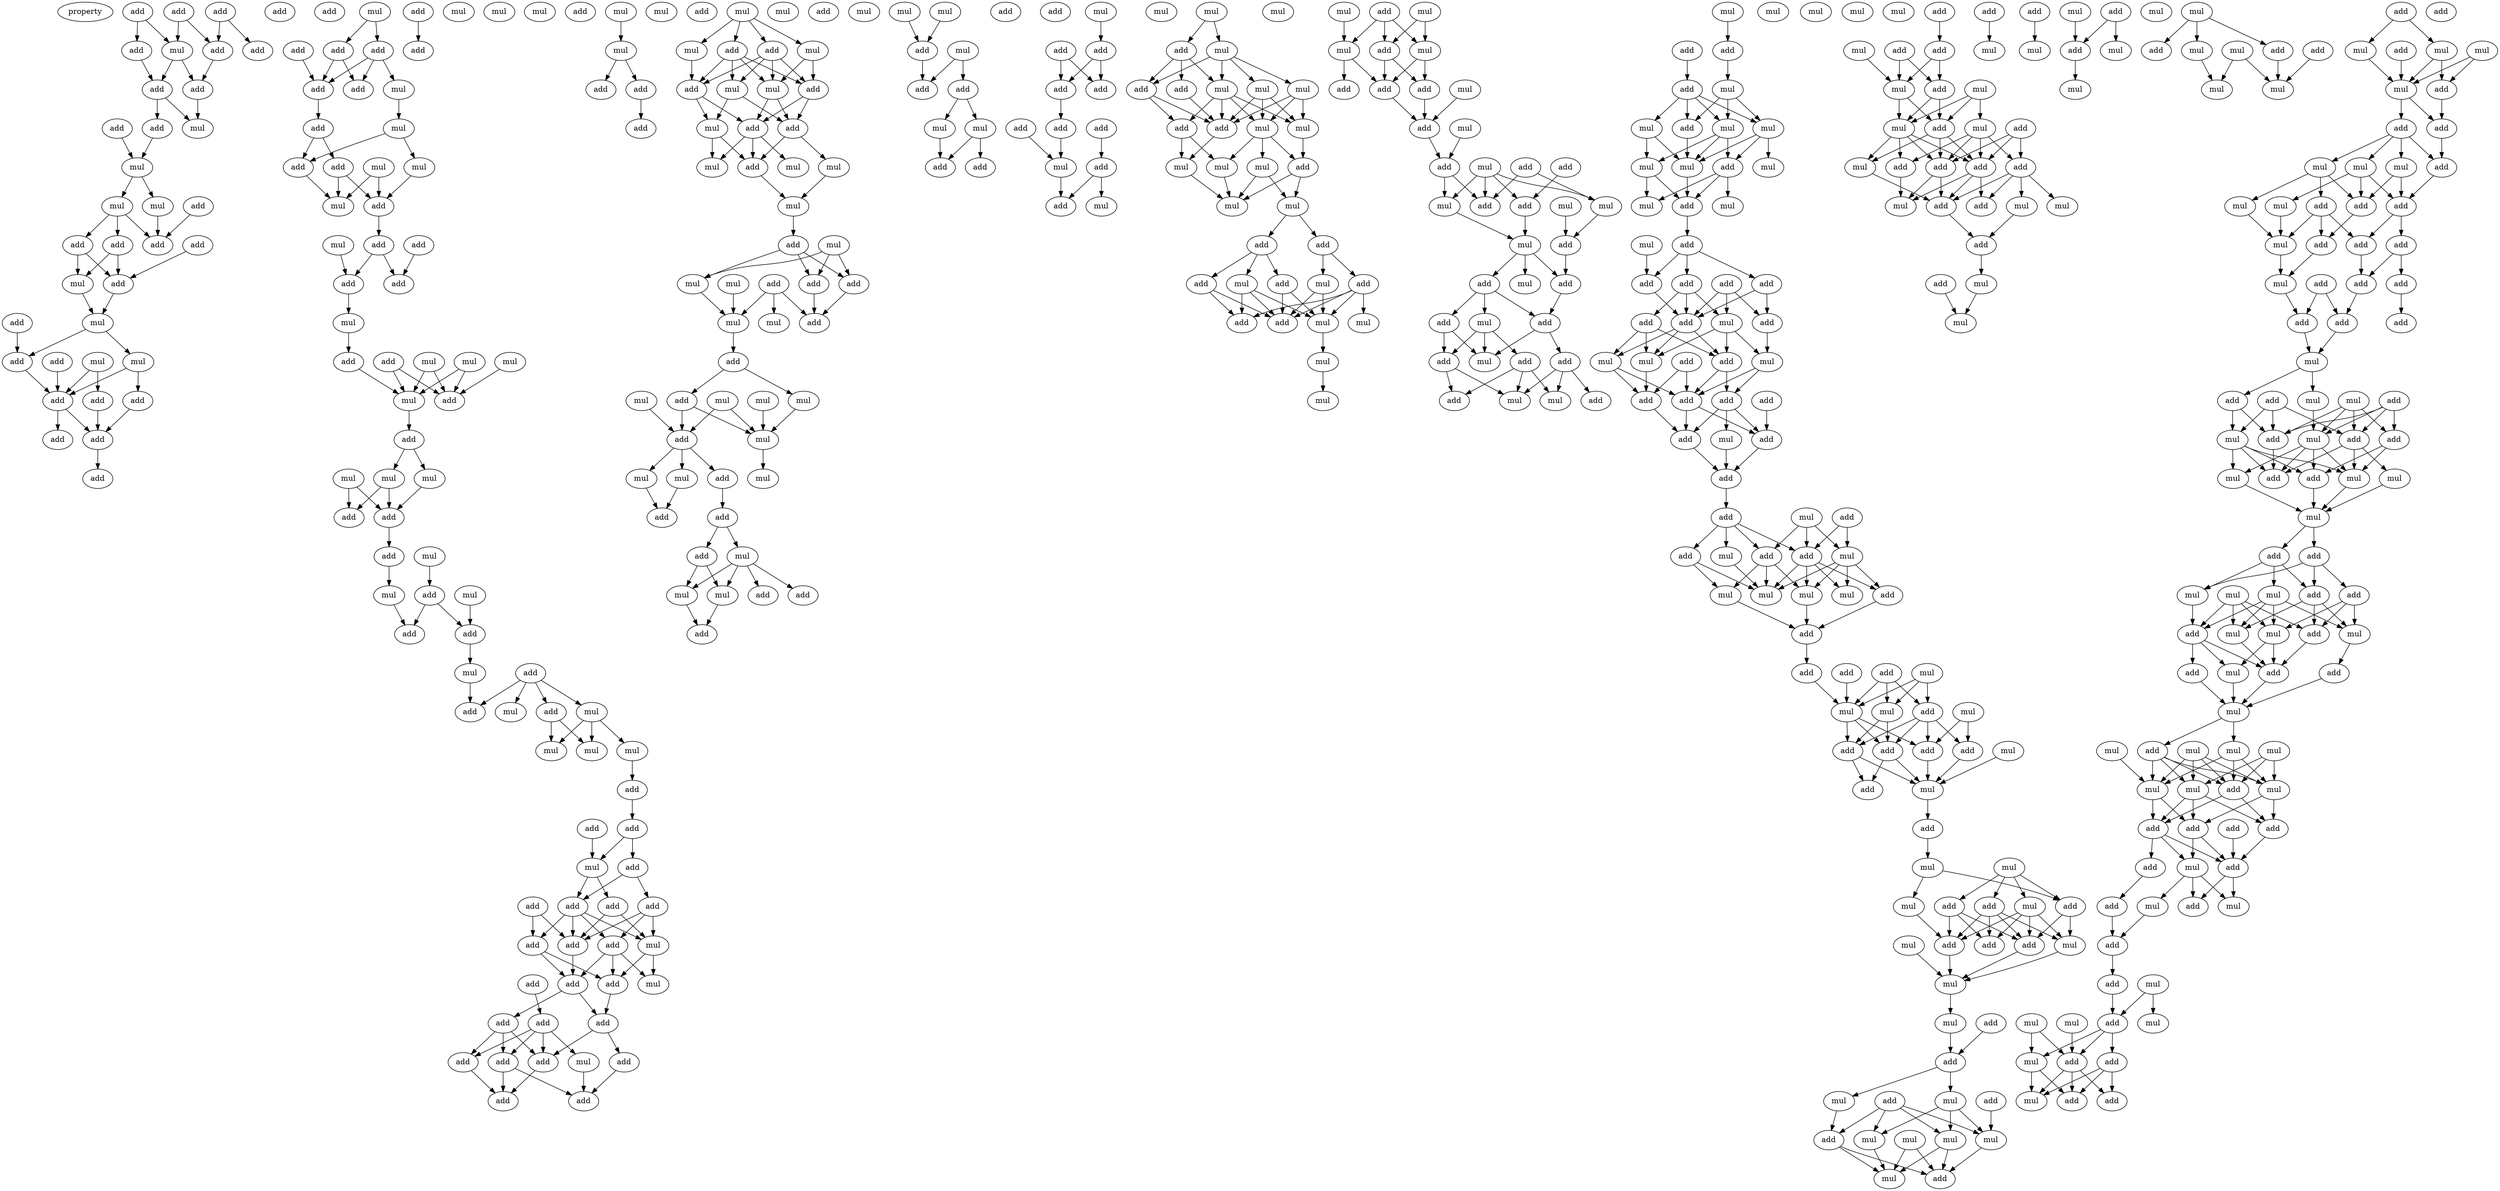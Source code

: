 digraph {
    node [fontcolor=black]
    property [mul=2,lf=1.8]
    0 [ label = add ];
    1 [ label = add ];
    2 [ label = add ];
    3 [ label = add ];
    4 [ label = add ];
    5 [ label = mul ];
    6 [ label = add ];
    7 [ label = add ];
    8 [ label = add ];
    9 [ label = add ];
    10 [ label = add ];
    11 [ label = mul ];
    12 [ label = mul ];
    13 [ label = mul ];
    14 [ label = add ];
    15 [ label = mul ];
    16 [ label = add ];
    17 [ label = add ];
    18 [ label = add ];
    19 [ label = add ];
    20 [ label = add ];
    21 [ label = mul ];
    22 [ label = add ];
    23 [ label = mul ];
    24 [ label = add ];
    25 [ label = add ];
    26 [ label = mul ];
    27 [ label = add ];
    28 [ label = mul ];
    29 [ label = add ];
    30 [ label = add ];
    31 [ label = add ];
    32 [ label = add ];
    33 [ label = add ];
    34 [ label = add ];
    35 [ label = add ];
    36 [ label = mul ];
    37 [ label = add ];
    38 [ label = add ];
    39 [ label = add ];
    40 [ label = add ];
    41 [ label = add ];
    42 [ label = add ];
    43 [ label = mul ];
    44 [ label = add ];
    45 [ label = mul ];
    46 [ label = add ];
    47 [ label = mul ];
    48 [ label = add ];
    49 [ label = add ];
    50 [ label = mul ];
    51 [ label = mul ];
    52 [ label = mul ];
    53 [ label = add ];
    54 [ label = mul ];
    55 [ label = add ];
    56 [ label = add ];
    57 [ label = add ];
    58 [ label = add ];
    59 [ label = mul ];
    60 [ label = mul ];
    61 [ label = add ];
    62 [ label = add ];
    63 [ label = mul ];
    64 [ label = mul ];
    65 [ label = mul ];
    66 [ label = add ];
    67 [ label = add ];
    68 [ label = mul ];
    69 [ label = mul ];
    70 [ label = mul ];
    71 [ label = mul ];
    72 [ label = add ];
    73 [ label = add ];
    74 [ label = add ];
    75 [ label = mul ];
    76 [ label = mul ];
    77 [ label = mul ];
    78 [ label = add ];
    79 [ label = add ];
    80 [ label = add ];
    81 [ label = add ];
    82 [ label = mul ];
    83 [ label = add ];
    84 [ label = mul ];
    85 [ label = add ];
    86 [ label = mul ];
    87 [ label = mul ];
    88 [ label = mul ];
    89 [ label = mul ];
    90 [ label = mul ];
    91 [ label = add ];
    92 [ label = add ];
    93 [ label = add ];
    94 [ label = add ];
    95 [ label = add ];
    96 [ label = mul ];
    97 [ label = add ];
    98 [ label = add ];
    99 [ label = add ];
    100 [ label = add ];
    101 [ label = add ];
    102 [ label = add ];
    103 [ label = mul ];
    104 [ label = add ];
    105 [ label = add ];
    106 [ label = mul ];
    107 [ label = add ];
    108 [ label = add ];
    109 [ label = add ];
    110 [ label = add ];
    111 [ label = add ];
    112 [ label = add ];
    113 [ label = add ];
    114 [ label = mul ];
    115 [ label = add ];
    116 [ label = add ];
    117 [ label = add ];
    118 [ label = add ];
    119 [ label = mul ];
    120 [ label = mul ];
    121 [ label = mul ];
    122 [ label = add ];
    123 [ label = add ];
    124 [ label = add ];
    125 [ label = add ];
    126 [ label = mul ];
    127 [ label = mul ];
    128 [ label = add ];
    129 [ label = mul ];
    130 [ label = add ];
    131 [ label = mul ];
    132 [ label = add ];
    133 [ label = add ];
    134 [ label = mul ];
    135 [ label = mul ];
    136 [ label = add ];
    137 [ label = add ];
    138 [ label = mul ];
    139 [ label = mul ];
    140 [ label = mul ];
    141 [ label = add ];
    142 [ label = mul ];
    143 [ label = add ];
    144 [ label = mul ];
    145 [ label = add ];
    146 [ label = mul ];
    147 [ label = mul ];
    148 [ label = add ];
    149 [ label = add ];
    150 [ label = mul ];
    151 [ label = mul ];
    152 [ label = mul ];
    153 [ label = add ];
    154 [ label = add ];
    155 [ label = mul ];
    156 [ label = mul ];
    157 [ label = mul ];
    158 [ label = add ];
    159 [ label = mul ];
    160 [ label = add ];
    161 [ label = mul ];
    162 [ label = mul ];
    163 [ label = mul ];
    164 [ label = add ];
    165 [ label = mul ];
    166 [ label = add ];
    167 [ label = add ];
    168 [ label = add ];
    169 [ label = mul ];
    170 [ label = add ];
    171 [ label = mul ];
    172 [ label = mul ];
    173 [ label = add ];
    174 [ label = mul ];
    175 [ label = add ];
    176 [ label = add ];
    177 [ label = mul ];
    178 [ label = mul ];
    179 [ label = mul ];
    180 [ label = add ];
    181 [ label = add ];
    182 [ label = add ];
    183 [ label = add ];
    184 [ label = add ];
    185 [ label = mul ];
    186 [ label = mul ];
    187 [ label = mul ];
    188 [ label = add ];
    189 [ label = add ];
    190 [ label = add ];
    191 [ label = add ];
    192 [ label = add ];
    193 [ label = add ];
    194 [ label = add ];
    195 [ label = add ];
    196 [ label = add ];
    197 [ label = mul ];
    198 [ label = add ];
    199 [ label = mul ];
    200 [ label = add ];
    201 [ label = mul ];
    202 [ label = mul ];
    203 [ label = add ];
    204 [ label = mul ];
    205 [ label = add ];
    206 [ label = mul ];
    207 [ label = add ];
    208 [ label = mul ];
    209 [ label = mul ];
    210 [ label = mul ];
    211 [ label = add ];
    212 [ label = mul ];
    213 [ label = add ];
    214 [ label = mul ];
    215 [ label = add ];
    216 [ label = mul ];
    217 [ label = mul ];
    218 [ label = mul ];
    219 [ label = mul ];
    220 [ label = add ];
    221 [ label = add ];
    222 [ label = add ];
    223 [ label = mul ];
    224 [ label = mul ];
    225 [ label = add ];
    226 [ label = add ];
    227 [ label = mul ];
    228 [ label = add ];
    229 [ label = add ];
    230 [ label = mul ];
    231 [ label = mul ];
    232 [ label = mul ];
    233 [ label = mul ];
    234 [ label = mul ];
    235 [ label = add ];
    236 [ label = mul ];
    237 [ label = add ];
    238 [ label = mul ];
    239 [ label = mul ];
    240 [ label = add ];
    241 [ label = add ];
    242 [ label = add ];
    243 [ label = mul ];
    244 [ label = add ];
    245 [ label = mul ];
    246 [ label = add ];
    247 [ label = mul ];
    248 [ label = add ];
    249 [ label = add ];
    250 [ label = mul ];
    251 [ label = add ];
    252 [ label = mul ];
    253 [ label = mul ];
    254 [ label = add ];
    255 [ label = mul ];
    256 [ label = add ];
    257 [ label = add ];
    258 [ label = mul ];
    259 [ label = add ];
    260 [ label = add ];
    261 [ label = mul ];
    262 [ label = add ];
    263 [ label = mul ];
    264 [ label = add ];
    265 [ label = add ];
    266 [ label = add ];
    267 [ label = mul ];
    268 [ label = add ];
    269 [ label = mul ];
    270 [ label = add ];
    271 [ label = mul ];
    272 [ label = add ];
    273 [ label = add ];
    274 [ label = mul ];
    275 [ label = add ];
    276 [ label = mul ];
    277 [ label = mul ];
    278 [ label = mul ];
    279 [ label = add ];
    280 [ label = mul ];
    281 [ label = mul ];
    282 [ label = add ];
    283 [ label = mul ];
    284 [ label = add ];
    285 [ label = mul ];
    286 [ label = mul ];
    287 [ label = add ];
    288 [ label = mul ];
    289 [ label = add ];
    290 [ label = add ];
    291 [ label = add ];
    292 [ label = add ];
    293 [ label = add ];
    294 [ label = add ];
    295 [ label = add ];
    296 [ label = mul ];
    297 [ label = add ];
    298 [ label = mul ];
    299 [ label = add ];
    300 [ label = mul ];
    301 [ label = mul ];
    302 [ label = add ];
    303 [ label = add ];
    304 [ label = add ];
    305 [ label = add ];
    306 [ label = mul ];
    307 [ label = add ];
    308 [ label = add ];
    309 [ label = add ];
    310 [ label = mul ];
    311 [ label = add ];
    312 [ label = add ];
    313 [ label = mul ];
    314 [ label = add ];
    315 [ label = mul ];
    316 [ label = add ];
    317 [ label = add ];
    318 [ label = add ];
    319 [ label = mul ];
    320 [ label = mul ];
    321 [ label = mul ];
    322 [ label = mul ];
    323 [ label = add ];
    324 [ label = mul ];
    325 [ label = add ];
    326 [ label = add ];
    327 [ label = mul ];
    328 [ label = add ];
    329 [ label = mul ];
    330 [ label = mul ];
    331 [ label = mul ];
    332 [ label = add ];
    333 [ label = add ];
    334 [ label = add ];
    335 [ label = add ];
    336 [ label = add ];
    337 [ label = mul ];
    338 [ label = mul ];
    339 [ label = add ];
    340 [ label = add ];
    341 [ label = mul ];
    342 [ label = mul ];
    343 [ label = add ];
    344 [ label = mul ];
    345 [ label = mul ];
    346 [ label = add ];
    347 [ label = add ];
    348 [ label = mul ];
    349 [ label = add ];
    350 [ label = add ];
    351 [ label = add ];
    352 [ label = mul ];
    353 [ label = mul ];
    354 [ label = mul ];
    355 [ label = mul ];
    356 [ label = mul ];
    357 [ label = mul ];
    358 [ label = add ];
    359 [ label = add ];
    360 [ label = add ];
    361 [ label = mul ];
    362 [ label = add ];
    363 [ label = mul ];
    364 [ label = mul ];
    365 [ label = mul ];
    366 [ label = mul ];
    367 [ label = mul ];
    368 [ label = add ];
    369 [ label = add ];
    370 [ label = mul ];
    371 [ label = add ];
    372 [ label = mul ];
    373 [ label = add ];
    374 [ label = add ];
    375 [ label = mul ];
    376 [ label = mul ];
    377 [ label = add ];
    378 [ label = add ];
    379 [ label = mul ];
    380 [ label = add ];
    381 [ label = mul ];
    382 [ label = add ];
    383 [ label = add ];
    384 [ label = add ];
    385 [ label = mul ];
    386 [ label = add ];
    387 [ label = add ];
    388 [ label = mul ];
    389 [ label = add ];
    390 [ label = mul ];
    391 [ label = mul ];
    392 [ label = add ];
    393 [ label = add ];
    394 [ label = add ];
    395 [ label = mul ];
    396 [ label = mul ];
    397 [ label = mul ];
    398 [ label = add ];
    399 [ label = mul ];
    400 [ label = add ];
    401 [ label = mul ];
    402 [ label = add ];
    403 [ label = mul ];
    404 [ label = mul ];
    405 [ label = mul ];
    406 [ label = mul ];
    407 [ label = mul ];
    408 [ label = add ];
    409 [ label = add ];
    410 [ label = mul ];
    411 [ label = add ];
    412 [ label = mul ];
    413 [ label = mul ];
    414 [ label = add ];
    415 [ label = mul ];
    416 [ label = mul ];
    417 [ label = add ];
    418 [ label = mul ];
    419 [ label = add ];
    420 [ label = mul ];
    421 [ label = add ];
    422 [ label = add ];
    423 [ label = add ];
    424 [ label = mul ];
    425 [ label = mul ];
    426 [ label = mul ];
    427 [ label = mul ];
    428 [ label = add ];
    429 [ label = mul ];
    430 [ label = add ];
    431 [ label = add ];
    432 [ label = add ];
    433 [ label = mul ];
    434 [ label = add ];
    435 [ label = add ];
    436 [ label = mul ];
    437 [ label = add ];
    438 [ label = add ];
    439 [ label = add ];
    440 [ label = add ];
    441 [ label = add ];
    442 [ label = add ];
    443 [ label = mul ];
    444 [ label = add ];
    445 [ label = add ];
    446 [ label = mul ];
    447 [ label = mul ];
    448 [ label = add ];
    449 [ label = add ];
    450 [ label = add ];
    451 [ label = mul ];
    452 [ label = mul ];
    453 [ label = add ];
    454 [ label = add ];
    455 [ label = mul ];
    456 [ label = add ];
    457 [ label = mul ];
    458 [ label = mul ];
    459 [ label = mul ];
    460 [ label = add ];
    461 [ label = add ];
    462 [ label = mul ];
    463 [ label = mul ];
    464 [ label = add ];
    465 [ label = add ];
    466 [ label = mul ];
    467 [ label = mul ];
    468 [ label = add ];
    469 [ label = mul ];
    470 [ label = add ];
    471 [ label = mul ];
    472 [ label = add ];
    473 [ label = mul ];
    474 [ label = add ];
    475 [ label = add ];
    476 [ label = mul ];
    477 [ label = mul ];
    478 [ label = add ];
    479 [ label = mul ];
    480 [ label = mul ];
    481 [ label = mul ];
    482 [ label = mul ];
    483 [ label = mul ];
    484 [ label = mul ];
    485 [ label = add ];
    486 [ label = add ];
    487 [ label = add ];
    488 [ label = add ];
    489 [ label = add ];
    490 [ label = add ];
    491 [ label = add ];
    492 [ label = mul ];
    493 [ label = add ];
    494 [ label = mul ];
    495 [ label = add ];
    496 [ label = mul ];
    497 [ label = add ];
    498 [ label = add ];
    499 [ label = mul ];
    500 [ label = mul ];
    501 [ label = add ];
    502 [ label = mul ];
    503 [ label = mul ];
    504 [ label = add ];
    505 [ label = mul ];
    506 [ label = add ];
    507 [ label = add ];
    508 [ label = add ];
    509 [ label = add ];
    510 [ label = mul ];
    0 -> 4 [ name = 0 ];
    0 -> 5 [ name = 1 ];
    1 -> 5 [ name = 2 ];
    1 -> 6 [ name = 3 ];
    2 -> 3 [ name = 4 ];
    2 -> 4 [ name = 5 ];
    4 -> 8 [ name = 6 ];
    5 -> 7 [ name = 7 ];
    5 -> 8 [ name = 8 ];
    6 -> 7 [ name = 9 ];
    7 -> 10 [ name = 10 ];
    7 -> 11 [ name = 11 ];
    8 -> 11 [ name = 12 ];
    9 -> 12 [ name = 13 ];
    10 -> 12 [ name = 14 ];
    12 -> 13 [ name = 15 ];
    12 -> 15 [ name = 16 ];
    13 -> 18 [ name = 17 ];
    13 -> 19 [ name = 18 ];
    13 -> 20 [ name = 19 ];
    14 -> 20 [ name = 20 ];
    15 -> 20 [ name = 21 ];
    17 -> 22 [ name = 22 ];
    18 -> 21 [ name = 23 ];
    18 -> 22 [ name = 24 ];
    19 -> 21 [ name = 25 ];
    19 -> 22 [ name = 26 ];
    21 -> 23 [ name = 27 ];
    22 -> 23 [ name = 28 ];
    23 -> 25 [ name = 29 ];
    23 -> 26 [ name = 30 ];
    24 -> 25 [ name = 31 ];
    25 -> 29 [ name = 32 ];
    26 -> 29 [ name = 33 ];
    26 -> 30 [ name = 34 ];
    27 -> 29 [ name = 35 ];
    28 -> 29 [ name = 36 ];
    28 -> 31 [ name = 37 ];
    29 -> 32 [ name = 38 ];
    29 -> 33 [ name = 39 ];
    30 -> 33 [ name = 40 ];
    31 -> 33 [ name = 41 ];
    33 -> 35 [ name = 42 ];
    36 -> 37 [ name = 43 ];
    36 -> 38 [ name = 44 ];
    37 -> 41 [ name = 45 ];
    37 -> 44 [ name = 46 ];
    38 -> 41 [ name = 47 ];
    38 -> 43 [ name = 48 ];
    38 -> 44 [ name = 49 ];
    39 -> 42 [ name = 50 ];
    40 -> 41 [ name = 51 ];
    41 -> 46 [ name = 52 ];
    43 -> 45 [ name = 53 ];
    45 -> 47 [ name = 54 ];
    45 -> 48 [ name = 55 ];
    46 -> 48 [ name = 56 ];
    46 -> 49 [ name = 57 ];
    47 -> 53 [ name = 58 ];
    48 -> 52 [ name = 59 ];
    49 -> 52 [ name = 60 ];
    49 -> 53 [ name = 61 ];
    51 -> 52 [ name = 62 ];
    51 -> 53 [ name = 63 ];
    53 -> 55 [ name = 64 ];
    54 -> 57 [ name = 65 ];
    55 -> 57 [ name = 66 ];
    55 -> 58 [ name = 67 ];
    56 -> 58 [ name = 68 ];
    57 -> 59 [ name = 69 ];
    59 -> 62 [ name = 70 ];
    60 -> 65 [ name = 71 ];
    60 -> 66 [ name = 72 ];
    61 -> 65 [ name = 73 ];
    61 -> 66 [ name = 74 ];
    62 -> 65 [ name = 75 ];
    63 -> 66 [ name = 76 ];
    64 -> 65 [ name = 77 ];
    64 -> 66 [ name = 78 ];
    65 -> 67 [ name = 79 ];
    67 -> 69 [ name = 80 ];
    67 -> 70 [ name = 81 ];
    69 -> 73 [ name = 82 ];
    70 -> 72 [ name = 83 ];
    70 -> 73 [ name = 84 ];
    71 -> 72 [ name = 85 ];
    71 -> 73 [ name = 86 ];
    73 -> 74 [ name = 87 ];
    74 -> 77 [ name = 88 ];
    75 -> 78 [ name = 89 ];
    76 -> 80 [ name = 90 ];
    77 -> 79 [ name = 91 ];
    78 -> 79 [ name = 92 ];
    78 -> 80 [ name = 93 ];
    80 -> 82 [ name = 94 ];
    81 -> 83 [ name = 95 ];
    81 -> 84 [ name = 96 ];
    81 -> 85 [ name = 97 ];
    81 -> 86 [ name = 98 ];
    82 -> 85 [ name = 99 ];
    83 -> 89 [ name = 100 ];
    83 -> 90 [ name = 101 ];
    84 -> 87 [ name = 102 ];
    84 -> 89 [ name = 103 ];
    84 -> 90 [ name = 104 ];
    87 -> 91 [ name = 105 ];
    91 -> 92 [ name = 106 ];
    92 -> 95 [ name = 107 ];
    92 -> 96 [ name = 108 ];
    94 -> 96 [ name = 109 ];
    95 -> 98 [ name = 110 ];
    95 -> 100 [ name = 111 ];
    96 -> 97 [ name = 112 ];
    96 -> 98 [ name = 113 ];
    97 -> 103 [ name = 114 ];
    97 -> 104 [ name = 115 ];
    98 -> 101 [ name = 116 ];
    98 -> 102 [ name = 117 ];
    98 -> 103 [ name = 118 ];
    98 -> 104 [ name = 119 ];
    99 -> 102 [ name = 120 ];
    99 -> 104 [ name = 121 ];
    100 -> 101 [ name = 122 ];
    100 -> 103 [ name = 123 ];
    100 -> 104 [ name = 124 ];
    101 -> 105 [ name = 125 ];
    101 -> 106 [ name = 126 ];
    101 -> 107 [ name = 127 ];
    102 -> 105 [ name = 128 ];
    102 -> 107 [ name = 129 ];
    103 -> 105 [ name = 130 ];
    103 -> 106 [ name = 131 ];
    104 -> 107 [ name = 132 ];
    105 -> 110 [ name = 133 ];
    107 -> 109 [ name = 134 ];
    107 -> 110 [ name = 135 ];
    108 -> 111 [ name = 136 ];
    109 -> 112 [ name = 137 ];
    109 -> 113 [ name = 138 ];
    109 -> 116 [ name = 139 ];
    110 -> 115 [ name = 140 ];
    110 -> 116 [ name = 141 ];
    111 -> 112 [ name = 142 ];
    111 -> 113 [ name = 143 ];
    111 -> 114 [ name = 144 ];
    111 -> 116 [ name = 145 ];
    112 -> 117 [ name = 146 ];
    112 -> 118 [ name = 147 ];
    113 -> 118 [ name = 148 ];
    114 -> 117 [ name = 149 ];
    115 -> 117 [ name = 150 ];
    116 -> 118 [ name = 151 ];
    119 -> 120 [ name = 152 ];
    120 -> 122 [ name = 153 ];
    120 -> 124 [ name = 154 ];
    124 -> 125 [ name = 155 ];
    126 -> 127 [ name = 156 ];
    126 -> 128 [ name = 157 ];
    126 -> 129 [ name = 158 ];
    126 -> 130 [ name = 159 ];
    127 -> 131 [ name = 160 ];
    127 -> 133 [ name = 161 ];
    128 -> 131 [ name = 162 ];
    128 -> 132 [ name = 163 ];
    128 -> 133 [ name = 164 ];
    128 -> 134 [ name = 165 ];
    129 -> 132 [ name = 166 ];
    130 -> 131 [ name = 167 ];
    130 -> 132 [ name = 168 ];
    130 -> 133 [ name = 169 ];
    130 -> 134 [ name = 170 ];
    131 -> 136 [ name = 171 ];
    131 -> 137 [ name = 172 ];
    132 -> 135 [ name = 173 ];
    132 -> 137 [ name = 174 ];
    133 -> 136 [ name = 175 ];
    133 -> 137 [ name = 176 ];
    134 -> 135 [ name = 177 ];
    134 -> 136 [ name = 178 ];
    135 -> 140 [ name = 179 ];
    135 -> 141 [ name = 180 ];
    136 -> 138 [ name = 181 ];
    136 -> 141 [ name = 182 ];
    137 -> 139 [ name = 183 ];
    137 -> 140 [ name = 184 ];
    137 -> 141 [ name = 185 ];
    138 -> 142 [ name = 186 ];
    141 -> 142 [ name = 187 ];
    142 -> 143 [ name = 188 ];
    143 -> 147 [ name = 189 ];
    143 -> 148 [ name = 190 ];
    143 -> 149 [ name = 191 ];
    144 -> 147 [ name = 192 ];
    144 -> 148 [ name = 193 ];
    144 -> 149 [ name = 194 ];
    145 -> 151 [ name = 195 ];
    145 -> 152 [ name = 196 ];
    145 -> 153 [ name = 197 ];
    146 -> 151 [ name = 198 ];
    147 -> 151 [ name = 199 ];
    148 -> 153 [ name = 200 ];
    149 -> 153 [ name = 201 ];
    151 -> 154 [ name = 202 ];
    154 -> 158 [ name = 203 ];
    154 -> 159 [ name = 204 ];
    155 -> 160 [ name = 205 ];
    156 -> 160 [ name = 206 ];
    156 -> 161 [ name = 207 ];
    157 -> 161 [ name = 208 ];
    158 -> 160 [ name = 209 ];
    158 -> 161 [ name = 210 ];
    159 -> 161 [ name = 211 ];
    160 -> 162 [ name = 212 ];
    160 -> 163 [ name = 213 ];
    160 -> 164 [ name = 214 ];
    161 -> 165 [ name = 215 ];
    162 -> 166 [ name = 216 ];
    163 -> 166 [ name = 217 ];
    164 -> 168 [ name = 218 ];
    168 -> 169 [ name = 219 ];
    168 -> 170 [ name = 220 ];
    169 -> 171 [ name = 221 ];
    169 -> 172 [ name = 222 ];
    169 -> 173 [ name = 223 ];
    169 -> 175 [ name = 224 ];
    170 -> 171 [ name = 225 ];
    170 -> 172 [ name = 226 ];
    171 -> 176 [ name = 227 ];
    172 -> 176 [ name = 228 ];
    177 -> 180 [ name = 229 ];
    178 -> 180 [ name = 230 ];
    179 -> 183 [ name = 231 ];
    179 -> 184 [ name = 232 ];
    180 -> 183 [ name = 233 ];
    184 -> 185 [ name = 234 ];
    184 -> 186 [ name = 235 ];
    185 -> 188 [ name = 236 ];
    185 -> 189 [ name = 237 ];
    186 -> 188 [ name = 238 ];
    187 -> 191 [ name = 239 ];
    190 -> 192 [ name = 240 ];
    190 -> 193 [ name = 241 ];
    191 -> 192 [ name = 242 ];
    191 -> 193 [ name = 243 ];
    192 -> 195 [ name = 244 ];
    194 -> 198 [ name = 245 ];
    195 -> 197 [ name = 246 ];
    196 -> 197 [ name = 247 ];
    197 -> 200 [ name = 248 ];
    198 -> 199 [ name = 249 ];
    198 -> 200 [ name = 250 ];
    202 -> 203 [ name = 251 ];
    202 -> 204 [ name = 252 ];
    203 -> 205 [ name = 253 ];
    203 -> 207 [ name = 254 ];
    203 -> 209 [ name = 255 ];
    204 -> 205 [ name = 256 ];
    204 -> 206 [ name = 257 ];
    204 -> 208 [ name = 258 ];
    204 -> 209 [ name = 259 ];
    205 -> 211 [ name = 260 ];
    205 -> 213 [ name = 261 ];
    206 -> 210 [ name = 262 ];
    206 -> 212 [ name = 263 ];
    206 -> 213 [ name = 264 ];
    207 -> 213 [ name = 265 ];
    208 -> 210 [ name = 266 ];
    208 -> 212 [ name = 267 ];
    208 -> 213 [ name = 268 ];
    209 -> 210 [ name = 269 ];
    209 -> 211 [ name = 270 ];
    209 -> 212 [ name = 271 ];
    209 -> 213 [ name = 272 ];
    210 -> 215 [ name = 273 ];
    210 -> 216 [ name = 274 ];
    210 -> 217 [ name = 275 ];
    211 -> 214 [ name = 276 ];
    211 -> 217 [ name = 277 ];
    212 -> 215 [ name = 278 ];
    213 -> 214 [ name = 279 ];
    214 -> 218 [ name = 280 ];
    215 -> 218 [ name = 281 ];
    215 -> 219 [ name = 282 ];
    216 -> 218 [ name = 283 ];
    216 -> 219 [ name = 284 ];
    217 -> 218 [ name = 285 ];
    219 -> 220 [ name = 286 ];
    219 -> 221 [ name = 287 ];
    220 -> 224 [ name = 288 ];
    220 -> 225 [ name = 289 ];
    221 -> 222 [ name = 290 ];
    221 -> 223 [ name = 291 ];
    221 -> 226 [ name = 292 ];
    222 -> 228 [ name = 293 ];
    222 -> 229 [ name = 294 ];
    223 -> 228 [ name = 295 ];
    223 -> 229 [ name = 296 ];
    223 -> 230 [ name = 297 ];
    224 -> 228 [ name = 298 ];
    224 -> 230 [ name = 299 ];
    225 -> 228 [ name = 300 ];
    225 -> 229 [ name = 301 ];
    225 -> 230 [ name = 302 ];
    225 -> 231 [ name = 303 ];
    226 -> 228 [ name = 304 ];
    226 -> 230 [ name = 305 ];
    230 -> 232 [ name = 306 ];
    232 -> 233 [ name = 307 ];
    234 -> 238 [ name = 308 ];
    235 -> 237 [ name = 309 ];
    235 -> 238 [ name = 310 ];
    235 -> 239 [ name = 311 ];
    236 -> 237 [ name = 312 ];
    236 -> 239 [ name = 313 ];
    237 -> 241 [ name = 314 ];
    237 -> 242 [ name = 315 ];
    238 -> 240 [ name = 316 ];
    238 -> 241 [ name = 317 ];
    239 -> 241 [ name = 318 ];
    239 -> 242 [ name = 319 ];
    241 -> 244 [ name = 320 ];
    242 -> 244 [ name = 321 ];
    243 -> 244 [ name = 322 ];
    244 -> 248 [ name = 323 ];
    245 -> 248 [ name = 324 ];
    246 -> 251 [ name = 325 ];
    246 -> 253 [ name = 326 ];
    247 -> 251 [ name = 327 ];
    247 -> 252 [ name = 328 ];
    247 -> 253 [ name = 329 ];
    247 -> 254 [ name = 330 ];
    248 -> 251 [ name = 331 ];
    248 -> 252 [ name = 332 ];
    249 -> 254 [ name = 333 ];
    250 -> 256 [ name = 334 ];
    252 -> 255 [ name = 335 ];
    253 -> 256 [ name = 336 ];
    254 -> 255 [ name = 337 ];
    255 -> 257 [ name = 338 ];
    255 -> 258 [ name = 339 ];
    255 -> 259 [ name = 340 ];
    256 -> 257 [ name = 341 ];
    257 -> 260 [ name = 342 ];
    259 -> 260 [ name = 343 ];
    259 -> 261 [ name = 344 ];
    259 -> 262 [ name = 345 ];
    260 -> 263 [ name = 346 ];
    260 -> 266 [ name = 347 ];
    261 -> 263 [ name = 348 ];
    261 -> 264 [ name = 349 ];
    261 -> 265 [ name = 350 ];
    262 -> 263 [ name = 351 ];
    262 -> 265 [ name = 352 ];
    264 -> 267 [ name = 353 ];
    264 -> 268 [ name = 354 ];
    264 -> 269 [ name = 355 ];
    265 -> 268 [ name = 356 ];
    265 -> 269 [ name = 357 ];
    266 -> 267 [ name = 358 ];
    266 -> 269 [ name = 359 ];
    266 -> 270 [ name = 360 ];
    271 -> 273 [ name = 361 ];
    272 -> 275 [ name = 362 ];
    273 -> 274 [ name = 363 ];
    274 -> 276 [ name = 364 ];
    274 -> 277 [ name = 365 ];
    274 -> 279 [ name = 366 ];
    275 -> 276 [ name = 367 ];
    275 -> 277 [ name = 368 ];
    275 -> 278 [ name = 369 ];
    275 -> 279 [ name = 370 ];
    276 -> 281 [ name = 371 ];
    276 -> 282 [ name = 372 ];
    276 -> 283 [ name = 373 ];
    277 -> 280 [ name = 374 ];
    277 -> 281 [ name = 375 ];
    277 -> 282 [ name = 376 ];
    278 -> 280 [ name = 377 ];
    278 -> 281 [ name = 378 ];
    279 -> 281 [ name = 379 ];
    280 -> 284 [ name = 380 ];
    280 -> 286 [ name = 381 ];
    281 -> 284 [ name = 382 ];
    282 -> 284 [ name = 383 ];
    282 -> 285 [ name = 384 ];
    282 -> 286 [ name = 385 ];
    284 -> 287 [ name = 386 ];
    287 -> 289 [ name = 387 ];
    287 -> 290 [ name = 388 ];
    287 -> 291 [ name = 389 ];
    288 -> 290 [ name = 390 ];
    289 -> 293 [ name = 391 ];
    289 -> 295 [ name = 392 ];
    290 -> 293 [ name = 393 ];
    291 -> 293 [ name = 394 ];
    291 -> 294 [ name = 395 ];
    291 -> 296 [ name = 396 ];
    292 -> 293 [ name = 397 ];
    292 -> 295 [ name = 398 ];
    292 -> 296 [ name = 399 ];
    293 -> 297 [ name = 400 ];
    293 -> 298 [ name = 401 ];
    293 -> 300 [ name = 402 ];
    294 -> 297 [ name = 403 ];
    294 -> 298 [ name = 404 ];
    294 -> 300 [ name = 405 ];
    295 -> 301 [ name = 406 ];
    296 -> 297 [ name = 407 ];
    296 -> 300 [ name = 408 ];
    296 -> 301 [ name = 409 ];
    297 -> 302 [ name = 410 ];
    297 -> 303 [ name = 411 ];
    298 -> 303 [ name = 412 ];
    298 -> 305 [ name = 413 ];
    299 -> 303 [ name = 414 ];
    299 -> 305 [ name = 415 ];
    300 -> 305 [ name = 416 ];
    301 -> 302 [ name = 417 ];
    301 -> 303 [ name = 418 ];
    302 -> 306 [ name = 419 ];
    302 -> 307 [ name = 420 ];
    302 -> 308 [ name = 421 ];
    303 -> 307 [ name = 422 ];
    303 -> 308 [ name = 423 ];
    304 -> 308 [ name = 424 ];
    305 -> 307 [ name = 425 ];
    306 -> 309 [ name = 426 ];
    307 -> 309 [ name = 427 ];
    308 -> 309 [ name = 428 ];
    309 -> 311 [ name = 429 ];
    310 -> 314 [ name = 430 ];
    310 -> 315 [ name = 431 ];
    310 -> 317 [ name = 432 ];
    311 -> 313 [ name = 433 ];
    311 -> 314 [ name = 434 ];
    311 -> 316 [ name = 435 ];
    311 -> 317 [ name = 436 ];
    312 -> 315 [ name = 437 ];
    312 -> 317 [ name = 438 ];
    313 -> 322 [ name = 439 ];
    314 -> 319 [ name = 440 ];
    314 -> 320 [ name = 441 ];
    314 -> 322 [ name = 442 ];
    315 -> 318 [ name = 443 ];
    315 -> 319 [ name = 444 ];
    315 -> 321 [ name = 445 ];
    315 -> 322 [ name = 446 ];
    316 -> 320 [ name = 447 ];
    316 -> 322 [ name = 448 ];
    317 -> 318 [ name = 449 ];
    317 -> 319 [ name = 450 ];
    317 -> 321 [ name = 451 ];
    317 -> 322 [ name = 452 ];
    318 -> 323 [ name = 453 ];
    319 -> 323 [ name = 454 ];
    320 -> 323 [ name = 455 ];
    323 -> 325 [ name = 456 ];
    324 -> 329 [ name = 457 ];
    324 -> 330 [ name = 458 ];
    324 -> 332 [ name = 459 ];
    325 -> 330 [ name = 460 ];
    326 -> 329 [ name = 461 ];
    326 -> 330 [ name = 462 ];
    326 -> 332 [ name = 463 ];
    328 -> 330 [ name = 464 ];
    329 -> 334 [ name = 465 ];
    329 -> 335 [ name = 466 ];
    330 -> 333 [ name = 467 ];
    330 -> 334 [ name = 468 ];
    330 -> 335 [ name = 469 ];
    331 -> 333 [ name = 470 ];
    331 -> 336 [ name = 471 ];
    332 -> 333 [ name = 472 ];
    332 -> 334 [ name = 473 ];
    332 -> 335 [ name = 474 ];
    332 -> 336 [ name = 475 ];
    333 -> 338 [ name = 476 ];
    334 -> 338 [ name = 477 ];
    334 -> 339 [ name = 478 ];
    335 -> 338 [ name = 479 ];
    335 -> 339 [ name = 480 ];
    336 -> 338 [ name = 481 ];
    337 -> 338 [ name = 482 ];
    338 -> 340 [ name = 483 ];
    340 -> 341 [ name = 484 ];
    341 -> 344 [ name = 485 ];
    341 -> 346 [ name = 486 ];
    342 -> 343 [ name = 487 ];
    342 -> 345 [ name = 488 ];
    342 -> 346 [ name = 489 ];
    342 -> 347 [ name = 490 ];
    343 -> 349 [ name = 491 ];
    343 -> 350 [ name = 492 ];
    343 -> 351 [ name = 493 ];
    343 -> 352 [ name = 494 ];
    344 -> 351 [ name = 495 ];
    345 -> 349 [ name = 496 ];
    345 -> 350 [ name = 497 ];
    345 -> 351 [ name = 498 ];
    345 -> 352 [ name = 499 ];
    346 -> 349 [ name = 500 ];
    346 -> 352 [ name = 501 ];
    347 -> 349 [ name = 502 ];
    347 -> 350 [ name = 503 ];
    347 -> 351 [ name = 504 ];
    348 -> 353 [ name = 505 ];
    349 -> 353 [ name = 506 ];
    351 -> 353 [ name = 507 ];
    352 -> 353 [ name = 508 ];
    353 -> 354 [ name = 509 ];
    354 -> 359 [ name = 510 ];
    358 -> 359 [ name = 511 ];
    359 -> 361 [ name = 512 ];
    359 -> 363 [ name = 513 ];
    360 -> 364 [ name = 514 ];
    360 -> 365 [ name = 515 ];
    360 -> 367 [ name = 516 ];
    360 -> 368 [ name = 517 ];
    361 -> 364 [ name = 518 ];
    361 -> 365 [ name = 519 ];
    361 -> 367 [ name = 520 ];
    362 -> 367 [ name = 521 ];
    363 -> 368 [ name = 522 ];
    364 -> 369 [ name = 523 ];
    364 -> 370 [ name = 524 ];
    365 -> 370 [ name = 525 ];
    366 -> 369 [ name = 526 ];
    366 -> 370 [ name = 527 ];
    367 -> 369 [ name = 528 ];
    368 -> 369 [ name = 529 ];
    368 -> 370 [ name = 530 ];
    371 -> 374 [ name = 531 ];
    372 -> 375 [ name = 532 ];
    373 -> 375 [ name = 533 ];
    373 -> 377 [ name = 534 ];
    374 -> 375 [ name = 535 ];
    374 -> 377 [ name = 536 ];
    375 -> 378 [ name = 537 ];
    375 -> 379 [ name = 538 ];
    376 -> 378 [ name = 539 ];
    376 -> 379 [ name = 540 ];
    376 -> 381 [ name = 541 ];
    377 -> 378 [ name = 542 ];
    377 -> 379 [ name = 543 ];
    378 -> 384 [ name = 544 ];
    378 -> 385 [ name = 545 ];
    378 -> 386 [ name = 546 ];
    379 -> 383 [ name = 547 ];
    379 -> 384 [ name = 548 ];
    379 -> 385 [ name = 549 ];
    379 -> 386 [ name = 550 ];
    380 -> 382 [ name = 551 ];
    380 -> 384 [ name = 552 ];
    380 -> 386 [ name = 553 ];
    381 -> 382 [ name = 554 ];
    381 -> 383 [ name = 555 ];
    381 -> 384 [ name = 556 ];
    381 -> 386 [ name = 557 ];
    382 -> 387 [ name = 558 ];
    382 -> 389 [ name = 559 ];
    382 -> 390 [ name = 560 ];
    382 -> 391 [ name = 561 ];
    383 -> 388 [ name = 562 ];
    384 -> 387 [ name = 563 ];
    384 -> 388 [ name = 564 ];
    385 -> 387 [ name = 565 ];
    386 -> 387 [ name = 566 ];
    386 -> 388 [ name = 567 ];
    386 -> 389 [ name = 568 ];
    387 -> 392 [ name = 569 ];
    391 -> 392 [ name = 570 ];
    392 -> 395 [ name = 571 ];
    393 -> 396 [ name = 572 ];
    394 -> 397 [ name = 573 ];
    395 -> 396 [ name = 574 ];
    398 -> 399 [ name = 575 ];
    400 -> 402 [ name = 576 ];
    400 -> 403 [ name = 577 ];
    401 -> 402 [ name = 578 ];
    402 -> 404 [ name = 579 ];
    406 -> 407 [ name = 580 ];
    406 -> 408 [ name = 581 ];
    406 -> 409 [ name = 582 ];
    407 -> 412 [ name = 583 ];
    408 -> 413 [ name = 584 ];
    410 -> 412 [ name = 585 ];
    410 -> 413 [ name = 586 ];
    411 -> 413 [ name = 587 ];
    414 -> 415 [ name = 588 ];
    414 -> 416 [ name = 589 ];
    415 -> 420 [ name = 590 ];
    416 -> 419 [ name = 591 ];
    416 -> 420 [ name = 592 ];
    417 -> 420 [ name = 593 ];
    418 -> 419 [ name = 594 ];
    418 -> 420 [ name = 595 ];
    419 -> 422 [ name = 596 ];
    420 -> 421 [ name = 597 ];
    420 -> 422 [ name = 598 ];
    421 -> 423 [ name = 599 ];
    421 -> 424 [ name = 600 ];
    421 -> 425 [ name = 601 ];
    421 -> 426 [ name = 602 ];
    422 -> 423 [ name = 603 ];
    423 -> 428 [ name = 604 ];
    424 -> 429 [ name = 605 ];
    424 -> 430 [ name = 606 ];
    424 -> 431 [ name = 607 ];
    425 -> 428 [ name = 608 ];
    425 -> 431 [ name = 609 ];
    426 -> 427 [ name = 610 ];
    426 -> 428 [ name = 611 ];
    426 -> 431 [ name = 612 ];
    427 -> 433 [ name = 613 ];
    428 -> 434 [ name = 614 ];
    428 -> 435 [ name = 615 ];
    429 -> 433 [ name = 616 ];
    430 -> 432 [ name = 617 ];
    430 -> 433 [ name = 618 ];
    430 -> 434 [ name = 619 ];
    431 -> 432 [ name = 620 ];
    432 -> 436 [ name = 621 ];
    433 -> 436 [ name = 622 ];
    434 -> 437 [ name = 623 ];
    435 -> 437 [ name = 624 ];
    435 -> 439 [ name = 625 ];
    436 -> 442 [ name = 626 ];
    437 -> 441 [ name = 627 ];
    438 -> 441 [ name = 628 ];
    438 -> 442 [ name = 629 ];
    439 -> 440 [ name = 630 ];
    441 -> 443 [ name = 631 ];
    442 -> 443 [ name = 632 ];
    443 -> 444 [ name = 633 ];
    443 -> 447 [ name = 634 ];
    444 -> 449 [ name = 635 ];
    444 -> 452 [ name = 636 ];
    445 -> 449 [ name = 637 ];
    445 -> 452 [ name = 638 ];
    445 -> 453 [ name = 639 ];
    446 -> 449 [ name = 640 ];
    446 -> 450 [ name = 641 ];
    446 -> 451 [ name = 642 ];
    446 -> 453 [ name = 643 ];
    447 -> 451 [ name = 644 ];
    448 -> 449 [ name = 645 ];
    448 -> 450 [ name = 646 ];
    448 -> 451 [ name = 647 ];
    448 -> 453 [ name = 648 ];
    449 -> 456 [ name = 649 ];
    450 -> 454 [ name = 650 ];
    450 -> 457 [ name = 651 ];
    451 -> 454 [ name = 652 ];
    451 -> 455 [ name = 653 ];
    451 -> 456 [ name = 654 ];
    451 -> 457 [ name = 655 ];
    452 -> 454 [ name = 656 ];
    452 -> 455 [ name = 657 ];
    452 -> 456 [ name = 658 ];
    452 -> 457 [ name = 659 ];
    453 -> 456 [ name = 660 ];
    453 -> 457 [ name = 661 ];
    453 -> 458 [ name = 662 ];
    454 -> 459 [ name = 663 ];
    455 -> 459 [ name = 664 ];
    457 -> 459 [ name = 665 ];
    458 -> 459 [ name = 666 ];
    459 -> 460 [ name = 667 ];
    459 -> 461 [ name = 668 ];
    460 -> 462 [ name = 669 ];
    460 -> 464 [ name = 670 ];
    460 -> 466 [ name = 671 ];
    461 -> 464 [ name = 672 ];
    461 -> 465 [ name = 673 ];
    461 -> 466 [ name = 674 ];
    462 -> 467 [ name = 675 ];
    462 -> 469 [ name = 676 ];
    462 -> 470 [ name = 677 ];
    462 -> 471 [ name = 678 ];
    463 -> 468 [ name = 679 ];
    463 -> 469 [ name = 680 ];
    463 -> 470 [ name = 681 ];
    463 -> 471 [ name = 682 ];
    464 -> 467 [ name = 683 ];
    464 -> 468 [ name = 684 ];
    464 -> 471 [ name = 685 ];
    465 -> 467 [ name = 686 ];
    465 -> 468 [ name = 687 ];
    465 -> 469 [ name = 688 ];
    466 -> 470 [ name = 689 ];
    467 -> 472 [ name = 690 ];
    468 -> 475 [ name = 691 ];
    469 -> 473 [ name = 692 ];
    469 -> 475 [ name = 693 ];
    470 -> 473 [ name = 694 ];
    470 -> 474 [ name = 695 ];
    470 -> 475 [ name = 696 ];
    471 -> 475 [ name = 697 ];
    472 -> 476 [ name = 698 ];
    473 -> 476 [ name = 699 ];
    474 -> 476 [ name = 700 ];
    475 -> 476 [ name = 701 ];
    476 -> 477 [ name = 702 ];
    476 -> 478 [ name = 703 ];
    477 -> 483 [ name = 704 ];
    477 -> 484 [ name = 705 ];
    477 -> 485 [ name = 706 ];
    478 -> 482 [ name = 707 ];
    478 -> 483 [ name = 708 ];
    478 -> 484 [ name = 709 ];
    478 -> 485 [ name = 710 ];
    479 -> 483 [ name = 711 ];
    480 -> 482 [ name = 712 ];
    480 -> 484 [ name = 713 ];
    480 -> 485 [ name = 714 ];
    481 -> 482 [ name = 715 ];
    481 -> 483 [ name = 716 ];
    481 -> 484 [ name = 717 ];
    481 -> 485 [ name = 718 ];
    482 -> 486 [ name = 719 ];
    482 -> 487 [ name = 720 ];
    482 -> 489 [ name = 721 ];
    483 -> 486 [ name = 722 ];
    483 -> 487 [ name = 723 ];
    484 -> 486 [ name = 724 ];
    484 -> 489 [ name = 725 ];
    485 -> 487 [ name = 726 ];
    485 -> 489 [ name = 727 ];
    486 -> 491 [ name = 728 ];
    486 -> 492 [ name = 729 ];
    487 -> 490 [ name = 730 ];
    487 -> 491 [ name = 731 ];
    487 -> 492 [ name = 732 ];
    488 -> 491 [ name = 733 ];
    489 -> 491 [ name = 734 ];
    490 -> 495 [ name = 735 ];
    491 -> 493 [ name = 736 ];
    491 -> 494 [ name = 737 ];
    492 -> 493 [ name = 738 ];
    492 -> 494 [ name = 739 ];
    492 -> 496 [ name = 740 ];
    495 -> 497 [ name = 741 ];
    496 -> 497 [ name = 742 ];
    497 -> 498 [ name = 743 ];
    498 -> 501 [ name = 744 ];
    499 -> 500 [ name = 745 ];
    499 -> 501 [ name = 746 ];
    501 -> 504 [ name = 747 ];
    501 -> 505 [ name = 748 ];
    501 -> 506 [ name = 749 ];
    502 -> 506 [ name = 750 ];
    503 -> 505 [ name = 751 ];
    503 -> 506 [ name = 752 ];
    504 -> 508 [ name = 753 ];
    504 -> 509 [ name = 754 ];
    504 -> 510 [ name = 755 ];
    505 -> 508 [ name = 756 ];
    505 -> 510 [ name = 757 ];
    506 -> 508 [ name = 758 ];
    506 -> 509 [ name = 759 ];
    506 -> 510 [ name = 760 ];
}

